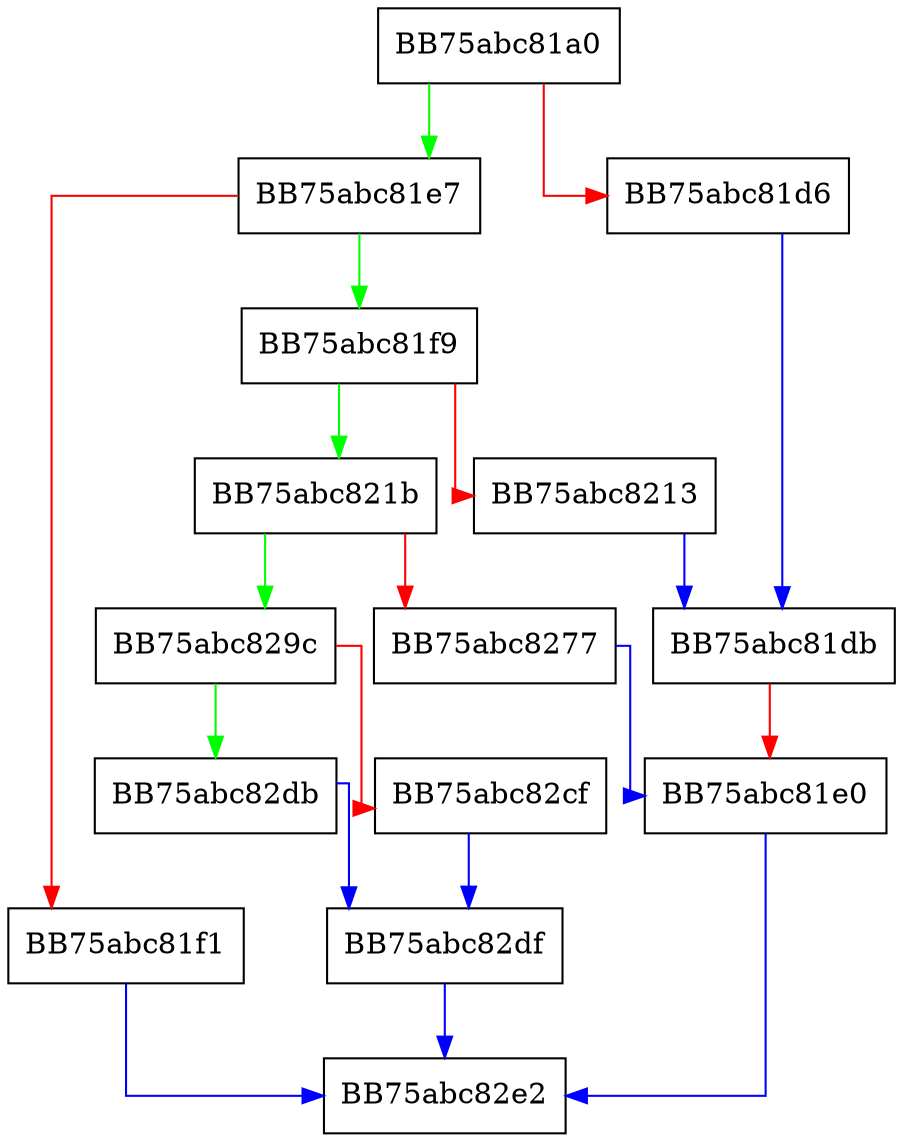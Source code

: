 digraph encdec_base64tostring {
  node [shape="box"];
  graph [splines=ortho];
  BB75abc81a0 -> BB75abc81e7 [color="green"];
  BB75abc81a0 -> BB75abc81d6 [color="red"];
  BB75abc81d6 -> BB75abc81db [color="blue"];
  BB75abc81db -> BB75abc81e0 [color="red"];
  BB75abc81e0 -> BB75abc82e2 [color="blue"];
  BB75abc81e7 -> BB75abc81f9 [color="green"];
  BB75abc81e7 -> BB75abc81f1 [color="red"];
  BB75abc81f1 -> BB75abc82e2 [color="blue"];
  BB75abc81f9 -> BB75abc821b [color="green"];
  BB75abc81f9 -> BB75abc8213 [color="red"];
  BB75abc8213 -> BB75abc81db [color="blue"];
  BB75abc821b -> BB75abc829c [color="green"];
  BB75abc821b -> BB75abc8277 [color="red"];
  BB75abc8277 -> BB75abc81e0 [color="blue"];
  BB75abc829c -> BB75abc82db [color="green"];
  BB75abc829c -> BB75abc82cf [color="red"];
  BB75abc82cf -> BB75abc82df [color="blue"];
  BB75abc82db -> BB75abc82df [color="blue"];
  BB75abc82df -> BB75abc82e2 [color="blue"];
}